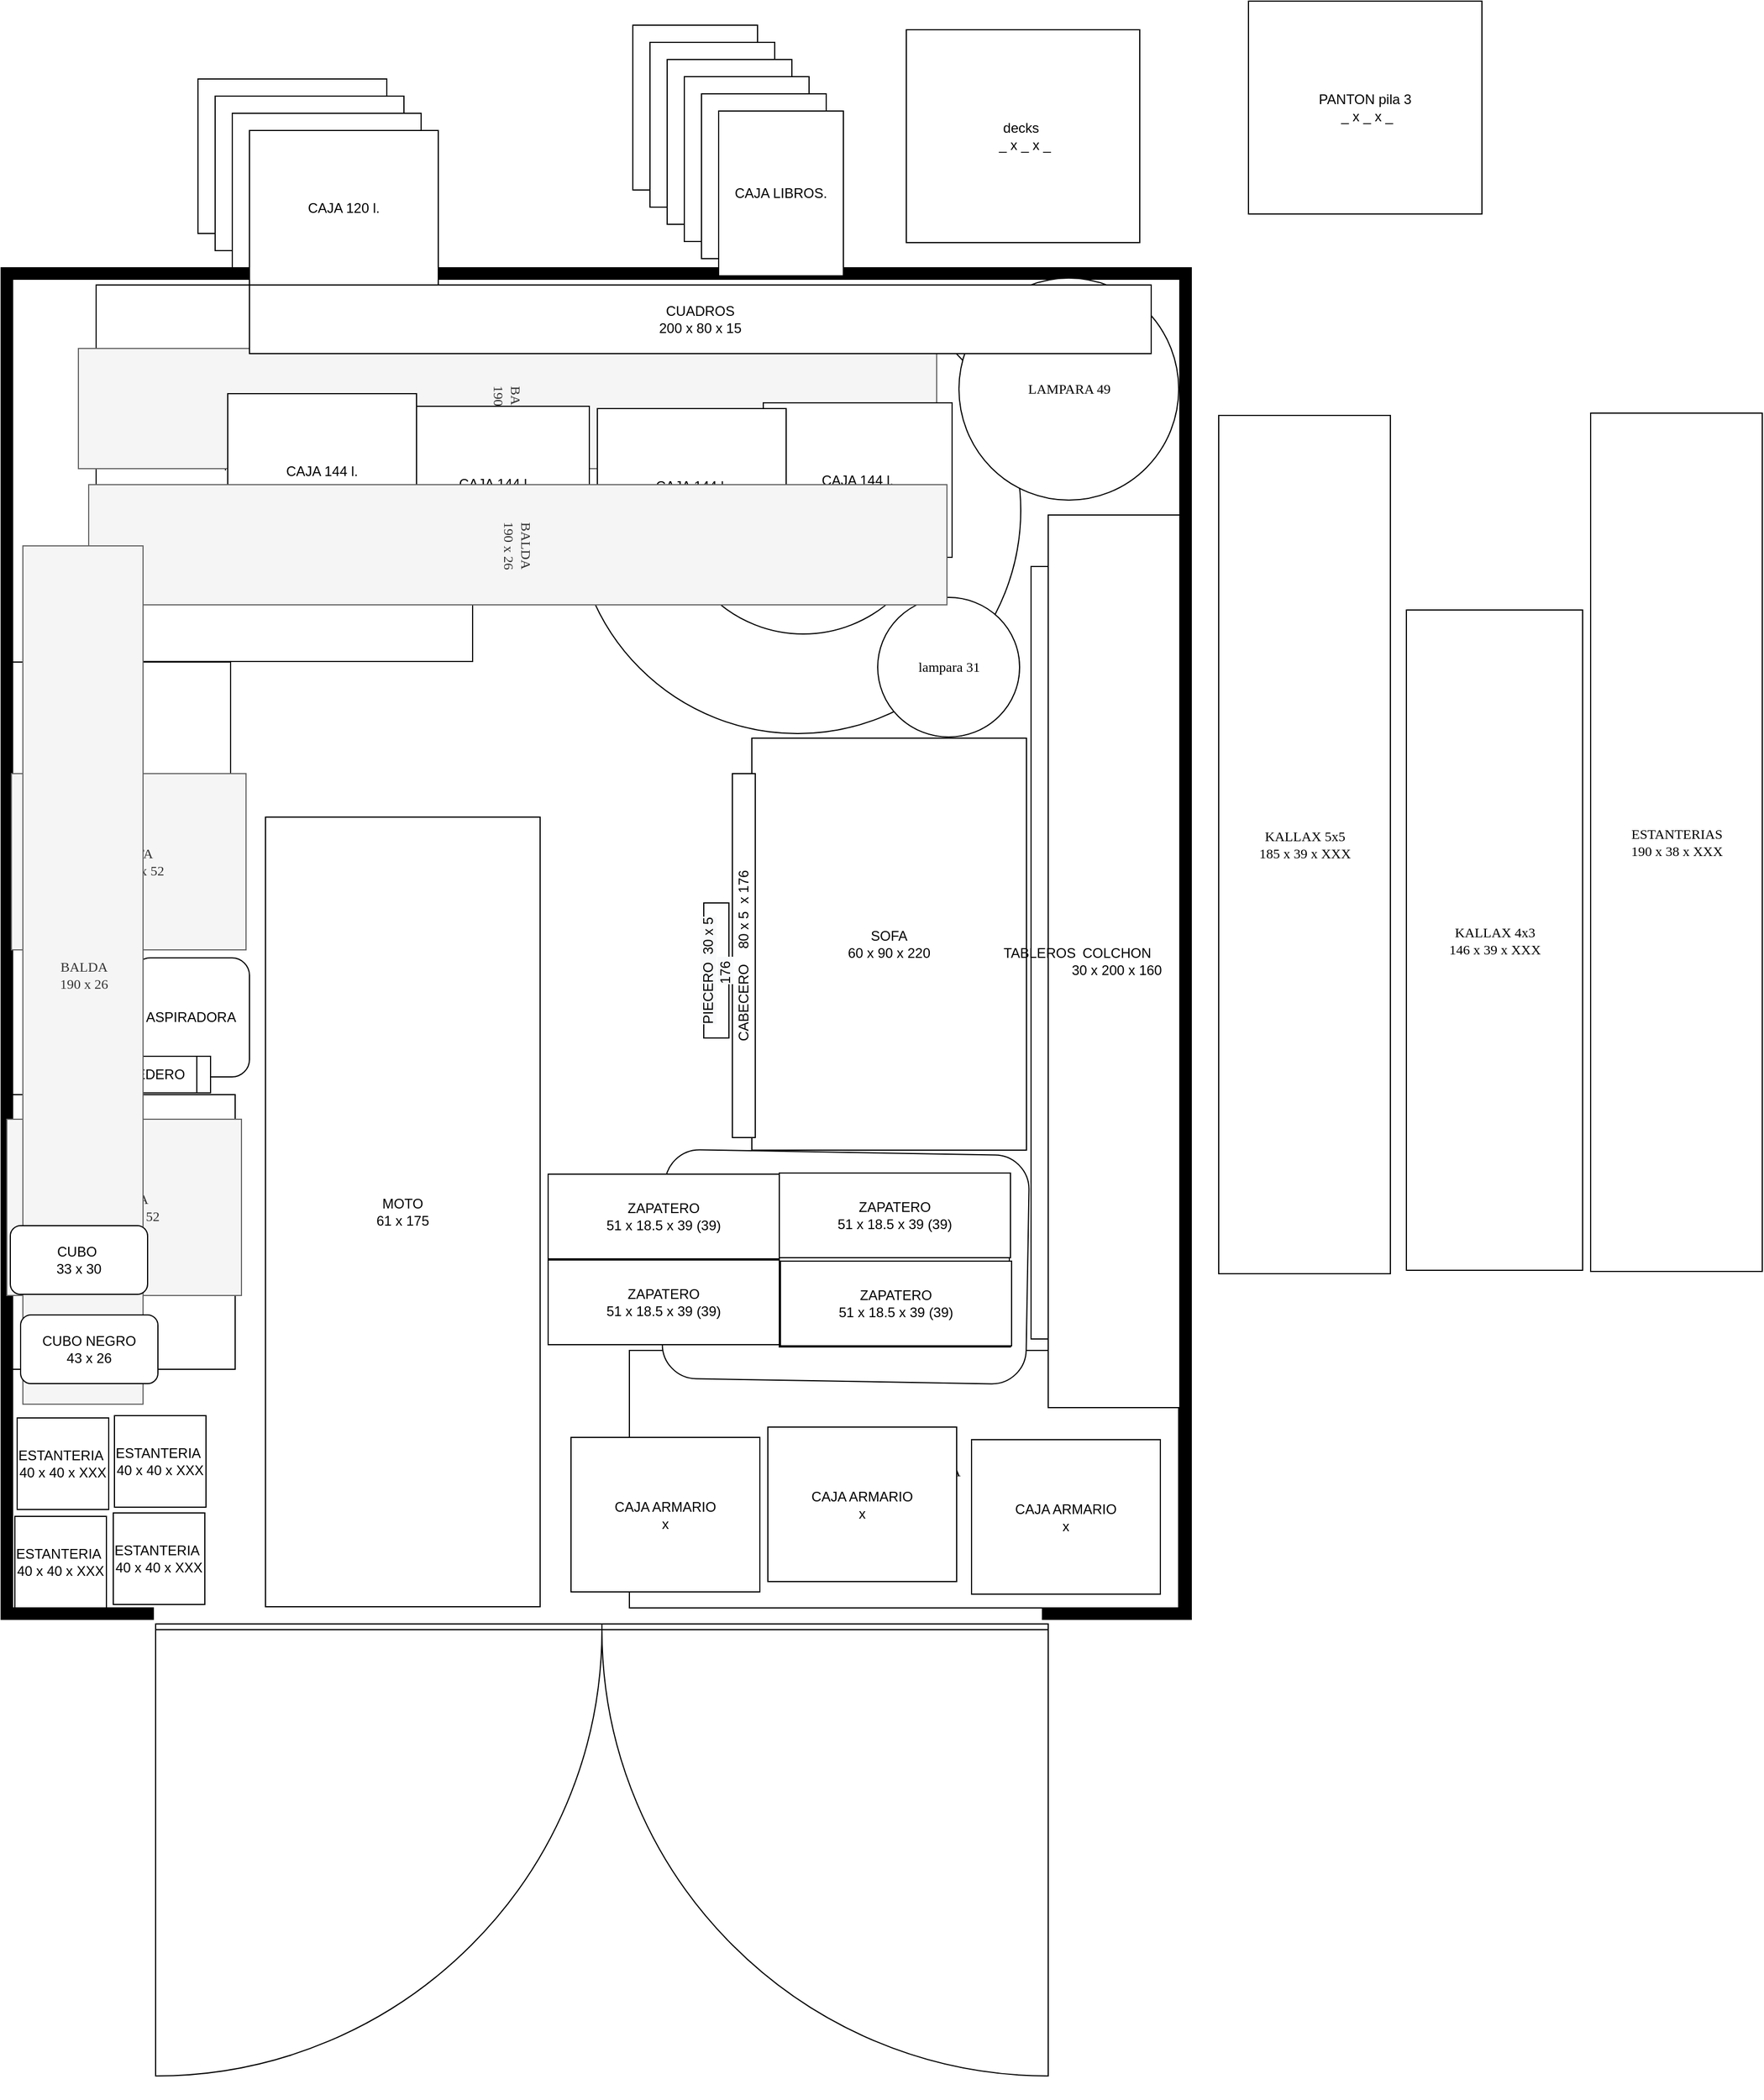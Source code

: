 <mxfile version="14.2.7" type="github">
  <diagram name="Page-1" id="38b20595-45e3-9b7f-d5ca-b57f44c5b66d">
    <mxGraphModel dx="1684" dy="2404" grid="0" gridSize="15" guides="0" tooltips="1" connect="0" arrows="0" fold="1" page="1" pageScale="1" pageWidth="1043" pageHeight="1181" background="none" math="1" shadow="0">
      <root>
        <mxCell id="0" />
        <mxCell id="1" parent="0" />
        <mxCell id="48ef80bc37b76060-383" value="MESA&amp;nbsp;&lt;br&gt;100 x 100 x 74.5" style="shape=ellipse;shadow=0;rounded=0;comic=0;fontFamily=Verdana;fontSize=12;align=center;html=1;" parent="1" vertex="1">
          <mxGeometry x="501" y="17" width="390" height="390" as="geometry" />
        </mxCell>
        <mxCell id="r4qnVybcs4rJ6ydenGPn-2" value="ESTANTERIAS&lt;br&gt;190 x 38 x XXX" style="shape=rect;shadow=0;rounded=0;comic=0;fontFamily=Verdana;fontSize=12;align=center;html=1;text=moto" parent="1" vertex="1">
          <mxGeometry x="1389" y="127" width="150" height="750" as="geometry" />
        </mxCell>
        <mxCell id="r4qnVybcs4rJ6ydenGPn-3" value="TABLA PLANCHA&lt;br&gt;60 x 120" style="shape=rect;shadow=0;rounded=0;comic=0;fontFamily=Verdana;fontSize=12;align=center;html=1;text=moto;direction=south;" parent="1" vertex="1">
          <mxGeometry x="549" y="946" width="480" height="225" as="geometry" />
        </mxCell>
        <mxCell id="r4qnVybcs4rJ6ydenGPn-8" value="LAVADORA&lt;br&gt;65 x 50" style="rounded=0;whiteSpace=wrap;html=1;strokeColor=#000000;fillColor=#ffffff;rotation=-90;" parent="1" vertex="1">
          <mxGeometry x="-13" y="745" width="240" height="195" as="geometry" />
        </mxCell>
        <mxCell id="r4qnVybcs4rJ6ydenGPn-9" value="LAVAVAJILLAS&lt;br&gt;65 x 50" style="rounded=0;whiteSpace=wrap;html=1;strokeColor=#000000;fillColor=#ffffff;rotation=-90;" parent="1" vertex="1">
          <mxGeometry x="-17" y="367" width="240" height="195" as="geometry" />
        </mxCell>
        <mxCell id="r4qnVybcs4rJ6ydenGPn-10" value="COLCHON&lt;br&gt;30 x 200 x 160" style="rounded=0;whiteSpace=wrap;html=1;strokeColor=#000000;fillColor=#ffffff;" parent="1" vertex="1">
          <mxGeometry x="915" y="216" width="120" height="780" as="geometry" />
        </mxCell>
        <mxCell id="r4qnVybcs4rJ6ydenGPn-11" value="SOFA&lt;br&gt;60 x 90 x 220" style="rounded=0;whiteSpace=wrap;html=1;strokeColor=#000000;fillColor=#ffffff;" parent="1" vertex="1">
          <mxGeometry x="656" y="411" width="240" height="360" as="geometry" />
        </mxCell>
        <mxCell id="r4qnVybcs4rJ6ydenGPn-12" value="MOTO&lt;br&gt;61 x 175" style="rounded=0;whiteSpace=wrap;html=1;strokeColor=#000000;fillColor=#ffffff;" parent="1" vertex="1">
          <mxGeometry x="231" y="480" width="240" height="690" as="geometry" />
        </mxCell>
        <mxCell id="r4qnVybcs4rJ6ydenGPn-13" value="CAJA ARMARIO&lt;br&gt;x" style="rounded=0;whiteSpace=wrap;html=1;strokeColor=#000000;fillColor=#ffffff;" parent="1" vertex="1">
          <mxGeometry x="848" y="1024" width="165" height="135" as="geometry" />
        </mxCell>
        <mxCell id="r4qnVybcs4rJ6ydenGPn-14" value="CAJA ARMARIO&lt;br&gt;x" style="rounded=0;whiteSpace=wrap;html=1;strokeColor=#000000;fillColor=#ffffff;" parent="1" vertex="1">
          <mxGeometry x="498" y="1022" width="165" height="135" as="geometry" />
        </mxCell>
        <mxCell id="r4qnVybcs4rJ6ydenGPn-15" value="CAJA ARMARIO&lt;br&gt;x" style="rounded=0;whiteSpace=wrap;html=1;strokeColor=#000000;fillColor=#ffffff;" parent="1" vertex="1">
          <mxGeometry x="670" y="1013" width="165" height="135" as="geometry" />
        </mxCell>
        <mxCell id="r4qnVybcs4rJ6ydenGPn-16" value="TABLEROS&lt;br&gt;" style="rounded=0;whiteSpace=wrap;html=1;strokeColor=#000000;fillColor=#ffffff;" parent="1" vertex="1">
          <mxGeometry x="900" y="261" width="15" height="675" as="geometry" />
        </mxCell>
        <mxCell id="r4qnVybcs4rJ6ydenGPn-17" value="" style="verticalLabelPosition=bottom;html=1;verticalAlign=top;align=center;shape=mxgraph.floorplan.wallCorner;fillColor=#000000;strokeColor=#000000;" parent="1" vertex="1">
          <mxGeometry width="1035" height="1170" as="geometry" />
        </mxCell>
        <mxCell id="r4qnVybcs4rJ6ydenGPn-19" value="" style="verticalLabelPosition=bottom;html=1;verticalAlign=top;align=center;shape=mxgraph.floorplan.wallCorner;fillColor=#000000;direction=south;strokeColor=#000000;" parent="1" vertex="1">
          <mxGeometry x="515" width="525" height="1170" as="geometry" />
        </mxCell>
        <mxCell id="r4qnVybcs4rJ6ydenGPn-20" value="" style="verticalLabelPosition=bottom;html=1;verticalAlign=top;align=center;shape=mxgraph.floorplan.wallCorner;fillColor=#000000;direction=north;strokeColor=#000000;" parent="1" vertex="1">
          <mxGeometry y="1157" width="133" height="24" as="geometry" />
        </mxCell>
        <mxCell id="r4qnVybcs4rJ6ydenGPn-21" value="" style="verticalLabelPosition=bottom;html=1;verticalAlign=top;align=center;shape=mxgraph.floorplan.wallCorner;fillColor=#000000;direction=west;strokeColor=#000000;" parent="1" vertex="1">
          <mxGeometry x="910" y="1095" width="130" height="86" as="geometry" />
        </mxCell>
        <mxCell id="r4qnVybcs4rJ6ydenGPn-22" value="" style="verticalLabelPosition=bottom;html=1;verticalAlign=top;align=center;shape=mxgraph.floorplan.doorDouble;aspect=fixed;strokeColor=#000000;fillColor=#ffffff;" parent="1" vertex="1">
          <mxGeometry x="135" y="1185" width="780" height="414.38" as="geometry" />
        </mxCell>
        <mxCell id="r4qnVybcs4rJ6ydenGPn-25" value="MESITA&amp;nbsp;&lt;br&gt;40 x 52 x 52" style="shape=rect;shadow=0;rounded=0;comic=0;fontFamily=Verdana;fontSize=12;align=center;html=1;text=moto;fillColor=#f5f5f5;strokeColor=#666666;fontColor=#333333;" parent="1" vertex="1">
          <mxGeometry x="5" y="744" width="205" height="154" as="geometry" />
        </mxCell>
        <mxCell id="r4qnVybcs4rJ6ydenGPn-26" value="MESITA&amp;nbsp;&lt;br&gt;40 x 52 x 52" style="shape=rect;shadow=0;rounded=0;comic=0;fontFamily=Verdana;fontSize=12;align=center;html=1;text=moto;fillColor=#f5f5f5;strokeColor=#666666;fontColor=#333333;" parent="1" vertex="1">
          <mxGeometry x="9" y="442" width="205" height="154" as="geometry" />
        </mxCell>
        <mxCell id="r4qnVybcs4rJ6ydenGPn-27" value="KALLAX 5x5&lt;br&gt;185 x 39 x XXX" style="shape=rect;shadow=0;rounded=0;comic=0;fontFamily=Verdana;fontSize=12;align=center;html=1;text=moto" parent="1" vertex="1">
          <mxGeometry x="1064" y="129" width="150" height="750" as="geometry" />
        </mxCell>
        <mxCell id="r4qnVybcs4rJ6ydenGPn-28" value="KALLAX 4x3&lt;br&gt;146 x 39 x XXX" style="shape=rect;shadow=0;rounded=0;comic=0;fontFamily=Verdana;fontSize=12;align=center;html=1;text=moto" parent="1" vertex="1">
          <mxGeometry x="1228" y="299" width="154" height="577" as="geometry" />
        </mxCell>
        <mxCell id="r4qnVybcs4rJ6ydenGPn-29" value="lampara 31" style="shape=ellipse;shadow=0;rounded=0;comic=0;fontFamily=Verdana;fontSize=12;align=center;html=1;" parent="1" vertex="1">
          <mxGeometry x="766" y="288" width="124" height="122" as="geometry" />
        </mxCell>
        <mxCell id="r4qnVybcs4rJ6ydenGPn-30" value="LAMPARA 49" style="shape=ellipse;shadow=0;rounded=0;comic=0;fontFamily=Verdana;fontSize=12;align=center;html=1;" parent="1" vertex="1">
          <mxGeometry x="837" y="9" width="192" height="194" as="geometry" />
        </mxCell>
        <mxCell id="r4qnVybcs4rJ6ydenGPn-32" value="MESA PLEGLABLE&lt;br&gt;84 x 84&amp;nbsp; x 74" style="rounded=0;whiteSpace=wrap;html=1;strokeColor=#000000;fillColor=#ffffff;" parent="1" vertex="1">
          <mxGeometry x="83" y="15" width="329" height="329" as="geometry" />
        </mxCell>
        <mxCell id="r4qnVybcs4rJ6ydenGPn-34" value="BASE MESA aprox. 58&lt;br&gt;" style="shape=ellipse;shadow=0;rounded=0;comic=0;fontFamily=Verdana;fontSize=12;align=center;html=1;" parent="1" vertex="1">
          <mxGeometry x="586" y="90" width="230" height="230" as="geometry" />
        </mxCell>
        <mxCell id="r4qnVybcs4rJ6ydenGPn-24" value="BALDA&lt;br&gt;190 x 26" style="shape=rect;shadow=0;rounded=0;comic=0;fontFamily=Verdana;fontSize=12;align=center;html=1;text=moto;fillColor=#f5f5f5;strokeColor=#666666;fontColor=#333333;rotation=90;" parent="1" vertex="1">
          <mxGeometry x="390" y="-252" width="105" height="750" as="geometry" />
        </mxCell>
        <mxCell id="r4qnVybcs4rJ6ydenGPn-35" value="CAJA 144 l." style="rounded=0;whiteSpace=wrap;html=1;strokeColor=#000000;fillColor=#ffffff;" parent="1" vertex="1">
          <mxGeometry x="349" y="121" width="165" height="135" as="geometry" />
        </mxCell>
        <mxCell id="r4qnVybcs4rJ6ydenGPn-36" value="CAJA 144 l." style="rounded=0;whiteSpace=wrap;html=1;strokeColor=#000000;fillColor=#ffffff;" parent="1" vertex="1">
          <mxGeometry x="666" y="118" width="165" height="135" as="geometry" />
        </mxCell>
        <mxCell id="r4qnVybcs4rJ6ydenGPn-37" value="CAJA 144 l." style="rounded=0;whiteSpace=wrap;html=1;strokeColor=#000000;fillColor=#ffffff;" parent="1" vertex="1">
          <mxGeometry x="198" y="110" width="165" height="135" as="geometry" />
        </mxCell>
        <mxCell id="r4qnVybcs4rJ6ydenGPn-38" value="CAJA 144 l." style="rounded=0;whiteSpace=wrap;html=1;strokeColor=#000000;fillColor=#ffffff;" parent="1" vertex="1">
          <mxGeometry x="521" y="123" width="165" height="135" as="geometry" />
        </mxCell>
        <mxCell id="r4qnVybcs4rJ6ydenGPn-39" value="BALDA&lt;br&gt;190 x 26" style="shape=rect;shadow=0;rounded=0;comic=0;fontFamily=Verdana;fontSize=12;align=center;html=1;text=moto;fillColor=#f5f5f5;strokeColor=#666666;fontColor=#333333;rotation=90;" parent="1" vertex="1">
          <mxGeometry x="399" y="-133" width="105" height="750" as="geometry" />
        </mxCell>
        <mxCell id="r4qnVybcs4rJ6ydenGPn-40" value="CAJA ROPA&lt;br&gt;50 x 80&amp;nbsp;&lt;br&gt;x 8" style="rounded=1;whiteSpace=wrap;html=1;strokeColor=#000000;fillColor=#ffffff;rotation=-89;direction=south;" parent="1" vertex="1">
          <mxGeometry x="638" y="714" width="200" height="318" as="geometry" />
        </mxCell>
        <mxCell id="r4qnVybcs4rJ6ydenGPn-41" value="ASPIRADORA" style="rounded=1;whiteSpace=wrap;html=1;strokeColor=#000000;fillColor=#ffffff;" parent="1" vertex="1">
          <mxGeometry x="115" y="603" width="102" height="104" as="geometry" />
        </mxCell>
        <mxCell id="r4qnVybcs4rJ6ydenGPn-42" value="TENDEDERO" style="shape=process;whiteSpace=wrap;html=1;backgroundOutline=1;strokeColor=#000000;fillColor=#ffffff;" parent="1" vertex="1">
          <mxGeometry x="63" y="689" width="120" height="32" as="geometry" />
        </mxCell>
        <mxCell id="r4qnVybcs4rJ6ydenGPn-45" value="ZAPATERO&lt;br&gt;51 x 18.5 x 39 (39)" style="rounded=0;whiteSpace=wrap;html=1;strokeColor=#000000;fillColor=#ffffff;" parent="1" vertex="1">
          <mxGeometry x="680" y="869" width="202" height="74" as="geometry" />
        </mxCell>
        <mxCell id="r4qnVybcs4rJ6ydenGPn-46" value="ZAPATERO&lt;br&gt;51 x 18.5 x 39 (39)" style="rounded=0;whiteSpace=wrap;html=1;strokeColor=#000000;fillColor=#ffffff;" parent="1" vertex="1">
          <mxGeometry x="679" y="794" width="202" height="74" as="geometry" />
        </mxCell>
        <mxCell id="r4qnVybcs4rJ6ydenGPn-47" value="ZAPATERO&lt;br&gt;51 x 18.5 x 39 (39)" style="rounded=0;whiteSpace=wrap;html=1;strokeColor=#000000;fillColor=#ffffff;" parent="1" vertex="1">
          <mxGeometry x="681" y="868" width="202" height="74" as="geometry" />
        </mxCell>
        <mxCell id="r4qnVybcs4rJ6ydenGPn-48" value="ZAPATERO&lt;br&gt;51 x 18.5 x 39 (39)" style="rounded=0;whiteSpace=wrap;html=1;strokeColor=#000000;fillColor=#ffffff;" parent="1" vertex="1">
          <mxGeometry x="680" y="791" width="202" height="74" as="geometry" />
        </mxCell>
        <mxCell id="r4qnVybcs4rJ6ydenGPn-49" value="ZAPATERO&lt;br&gt;51 x 18.5 x 39 (39)" style="rounded=0;whiteSpace=wrap;html=1;strokeColor=#000000;fillColor=#ffffff;" parent="1" vertex="1">
          <mxGeometry x="478" y="867" width="202" height="74" as="geometry" />
        </mxCell>
        <mxCell id="r4qnVybcs4rJ6ydenGPn-50" value="ZAPATERO&lt;br&gt;51 x 18.5 x 39 (39)" style="rounded=0;whiteSpace=wrap;html=1;strokeColor=#000000;fillColor=#ffffff;" parent="1" vertex="1">
          <mxGeometry x="478" y="792" width="202" height="74" as="geometry" />
        </mxCell>
        <mxCell id="r4qnVybcs4rJ6ydenGPn-53" value="&lt;span&gt;CABECERO&amp;nbsp; &amp;nbsp;&amp;nbsp;&lt;/span&gt;&lt;span&gt;80 x 5&amp;nbsp; x 176&lt;/span&gt;" style="rounded=0;whiteSpace=wrap;html=1;strokeColor=#000000;fillColor=#ffffff;rotation=-90;" parent="1" vertex="1">
          <mxGeometry x="490" y="591" width="318" height="20" as="geometry" />
        </mxCell>
        <mxCell id="r4qnVybcs4rJ6ydenGPn-54" value="&lt;span style=&quot;color: rgb(0 , 0 , 0) ; font-family: &amp;#34;helvetica&amp;#34; ; font-size: 12px ; font-style: normal ; font-weight: 400 ; letter-spacing: normal ; text-align: center ; text-indent: 0px ; text-transform: none ; word-spacing: 0px ; background-color: rgb(248 , 249 , 250) ; display: inline ; float: none&quot;&gt;PIECERO&amp;nbsp;&amp;nbsp;&lt;/span&gt;&lt;span style=&quot;color: rgb(0 , 0 , 0) ; font-family: &amp;#34;helvetica&amp;#34; ; font-size: 12px ; font-style: normal ; font-weight: 400 ; letter-spacing: normal ; text-align: center ; text-indent: 0px ; text-transform: none ; word-spacing: 0px ; background-color: rgb(248 , 249 , 250) ; display: inline ; float: none&quot;&gt;30 x 5 176&amp;nbsp;&lt;/span&gt;" style="rounded=0;whiteSpace=wrap;html=1;strokeColor=#000000;fillColor=#ffffff;rotation=-90;" parent="1" vertex="1">
          <mxGeometry x="566" y="603" width="118" height="22" as="geometry" />
        </mxCell>
        <mxCell id="r4qnVybcs4rJ6ydenGPn-23" value="BALDA&lt;br&gt;190 x 26" style="shape=rect;shadow=0;rounded=0;comic=0;fontFamily=Verdana;fontSize=12;align=center;html=1;text=moto;fillColor=#f5f5f5;strokeColor=#666666;fontColor=#333333;" parent="1" vertex="1">
          <mxGeometry x="19" y="243" width="105" height="750" as="geometry" />
        </mxCell>
        <mxCell id="r4qnVybcs4rJ6ydenGPn-43" value="CUBO NEGRO&lt;br&gt;43 x 26" style="rounded=1;whiteSpace=wrap;html=1;strokeColor=#000000;fillColor=#ffffff;" parent="1" vertex="1">
          <mxGeometry x="17" y="915" width="120" height="60" as="geometry" />
        </mxCell>
        <mxCell id="r4qnVybcs4rJ6ydenGPn-44" value="CUBO&amp;nbsp;&lt;br&gt;33 x 30" style="rounded=1;whiteSpace=wrap;html=1;strokeColor=#000000;fillColor=#ffffff;" parent="1" vertex="1">
          <mxGeometry x="8" y="837" width="120" height="60" as="geometry" />
        </mxCell>
        <mxCell id="r4qnVybcs4rJ6ydenGPn-55" value="CUADROS&lt;br&gt;200 x 80 x 15" style="rounded=0;whiteSpace=wrap;html=1;strokeColor=#000000;fillColor=#ffffff;" parent="1" vertex="1">
          <mxGeometry x="217" y="15" width="788" height="60" as="geometry" />
        </mxCell>
        <mxCell id="r4qnVybcs4rJ6ydenGPn-56" value="ESTANTERIA&amp;nbsp;&lt;br&gt;40 x 40 x XXX" style="whiteSpace=wrap;html=1;aspect=fixed;strokeColor=#000000;fillColor=#ffffff;" parent="1" vertex="1">
          <mxGeometry x="14" y="1005" width="80" height="80" as="geometry" />
        </mxCell>
        <mxCell id="r4qnVybcs4rJ6ydenGPn-57" value="ESTANTERIA&amp;nbsp;&lt;br&gt;40 x 40 x XXX" style="whiteSpace=wrap;html=1;aspect=fixed;strokeColor=#000000;fillColor=#ffffff;" parent="1" vertex="1">
          <mxGeometry x="12" y="1091" width="80" height="80" as="geometry" />
        </mxCell>
        <mxCell id="r4qnVybcs4rJ6ydenGPn-58" value="ESTANTERIA&amp;nbsp;&lt;br&gt;40 x 40 x XXX" style="whiteSpace=wrap;html=1;aspect=fixed;strokeColor=#000000;fillColor=#ffffff;" parent="1" vertex="1">
          <mxGeometry x="99" y="1003" width="80" height="80" as="geometry" />
        </mxCell>
        <mxCell id="r4qnVybcs4rJ6ydenGPn-59" value="ESTANTERIA&amp;nbsp;&lt;br&gt;40 x 40 x XXX" style="whiteSpace=wrap;html=1;aspect=fixed;strokeColor=#000000;fillColor=#ffffff;" parent="1" vertex="1">
          <mxGeometry x="98" y="1088" width="80" height="80" as="geometry" />
        </mxCell>
        <mxCell id="r4qnVybcs4rJ6ydenGPn-60" value="decks&amp;nbsp;&lt;br&gt;&amp;nbsp;_ x _ x _" style="rounded=0;whiteSpace=wrap;html=1;strokeColor=#000000;fillColor=#ffffff;" parent="1" vertex="1">
          <mxGeometry x="791" y="-208" width="204" height="186" as="geometry" />
        </mxCell>
        <mxCell id="r4qnVybcs4rJ6ydenGPn-61" value="CAJA 120 l." style="rounded=0;whiteSpace=wrap;html=1;strokeColor=#000000;fillColor=#ffffff;" parent="1" vertex="1">
          <mxGeometry x="172" y="-165" width="165" height="135" as="geometry" />
        </mxCell>
        <mxCell id="r4qnVybcs4rJ6ydenGPn-62" value="CAJA 120 l." style="rounded=0;whiteSpace=wrap;html=1;strokeColor=#000000;fillColor=#ffffff;" parent="1" vertex="1">
          <mxGeometry x="187" y="-150" width="165" height="135" as="geometry" />
        </mxCell>
        <mxCell id="r4qnVybcs4rJ6ydenGPn-63" value="CAJA 120 l." style="rounded=0;whiteSpace=wrap;html=1;strokeColor=#000000;fillColor=#ffffff;" parent="1" vertex="1">
          <mxGeometry x="187" y="-150" width="165" height="135" as="geometry" />
        </mxCell>
        <mxCell id="r4qnVybcs4rJ6ydenGPn-64" value="CAJA 120 l." style="rounded=0;whiteSpace=wrap;html=1;strokeColor=#000000;fillColor=#ffffff;" parent="1" vertex="1">
          <mxGeometry x="202" y="-135" width="165" height="135" as="geometry" />
        </mxCell>
        <mxCell id="r4qnVybcs4rJ6ydenGPn-65" value="CAJA 120 l." style="rounded=0;whiteSpace=wrap;html=1;strokeColor=#000000;fillColor=#ffffff;" parent="1" vertex="1">
          <mxGeometry x="202" y="-135" width="165" height="135" as="geometry" />
        </mxCell>
        <mxCell id="r4qnVybcs4rJ6ydenGPn-66" value="CAJA 120 l." style="rounded=0;whiteSpace=wrap;html=1;strokeColor=#000000;fillColor=#ffffff;" parent="1" vertex="1">
          <mxGeometry x="217" y="-120" width="165" height="135" as="geometry" />
        </mxCell>
        <mxCell id="r4qnVybcs4rJ6ydenGPn-67" value="CAJA LIBROS." style="rounded=0;whiteSpace=wrap;html=1;strokeColor=#000000;fillColor=#ffffff;" parent="1" vertex="1">
          <mxGeometry x="552" y="-212" width="109" height="144" as="geometry" />
        </mxCell>
        <mxCell id="r4qnVybcs4rJ6ydenGPn-68" value="CAJA LIBROS." style="rounded=0;whiteSpace=wrap;html=1;strokeColor=#000000;fillColor=#ffffff;" parent="1" vertex="1">
          <mxGeometry x="567" y="-197" width="109" height="144" as="geometry" />
        </mxCell>
        <mxCell id="r4qnVybcs4rJ6ydenGPn-69" value="CAJA LIBROS." style="rounded=0;whiteSpace=wrap;html=1;strokeColor=#000000;fillColor=#ffffff;" parent="1" vertex="1">
          <mxGeometry x="582" y="-182" width="109" height="144" as="geometry" />
        </mxCell>
        <mxCell id="r4qnVybcs4rJ6ydenGPn-70" value="CAJA LIBROS." style="rounded=0;whiteSpace=wrap;html=1;strokeColor=#000000;fillColor=#ffffff;" parent="1" vertex="1">
          <mxGeometry x="597" y="-167" width="109" height="144" as="geometry" />
        </mxCell>
        <mxCell id="r4qnVybcs4rJ6ydenGPn-71" value="CAJA LIBROS." style="rounded=0;whiteSpace=wrap;html=1;strokeColor=#000000;fillColor=#ffffff;" parent="1" vertex="1">
          <mxGeometry x="612" y="-152" width="109" height="144" as="geometry" />
        </mxCell>
        <mxCell id="r4qnVybcs4rJ6ydenGPn-72" value="CAJA LIBROS." style="rounded=0;whiteSpace=wrap;html=1;strokeColor=#000000;fillColor=#ffffff;" parent="1" vertex="1">
          <mxGeometry x="627" y="-137" width="109" height="144" as="geometry" />
        </mxCell>
        <mxCell id="5UWoC-fxccsJFHag1fMj-1" value="PANTON pila 3&lt;br&gt;&amp;nbsp;_ x _ x _" style="rounded=0;whiteSpace=wrap;html=1;strokeColor=#000000;fillColor=#ffffff;" vertex="1" parent="1">
          <mxGeometry x="1090" y="-233" width="204" height="186" as="geometry" />
        </mxCell>
      </root>
    </mxGraphModel>
  </diagram>
</mxfile>

